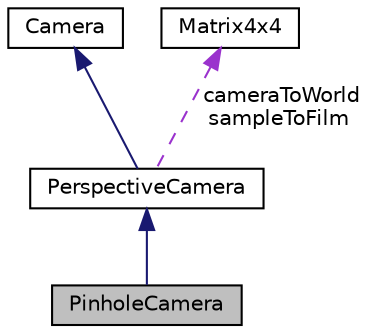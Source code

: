 digraph "PinholeCamera"
{
 // LATEX_PDF_SIZE
  edge [fontname="Helvetica",fontsize="10",labelfontname="Helvetica",labelfontsize="10"];
  node [fontname="Helvetica",fontsize="10",shape="box"];
  Node1 [label="PinholeCamera",height=0.2,width=0.4,color="black", fillcolor="grey75", style="filled", fontcolor="black",tooltip="Pinhole camera."];
  Node2 -> Node1 [dir="back",color="midnightblue",fontsize="10",style="solid"];
  Node2 [label="PerspectiveCamera",height=0.2,width=0.4,color="black", fillcolor="white", style="filled",URL="$class_perspective_camera.html",tooltip="Base class for all perspective camera."];
  Node3 -> Node2 [dir="back",color="midnightblue",fontsize="10",style="solid"];
  Node3 [label="Camera",height=0.2,width=0.4,color="black", fillcolor="white", style="filled",URL="$class_camera.html",tooltip="Base class for all camera."];
  Node4 -> Node2 [dir="back",color="darkorchid3",fontsize="10",style="dashed",label=" cameraToWorld\nsampleToFilm" ];
  Node4 [label="Matrix4x4",height=0.2,width=0.4,color="black", fillcolor="white", style="filled",URL="$class_matrix4x4.html",tooltip="a simple wrap of Eigen Matrix 4x4."];
}
